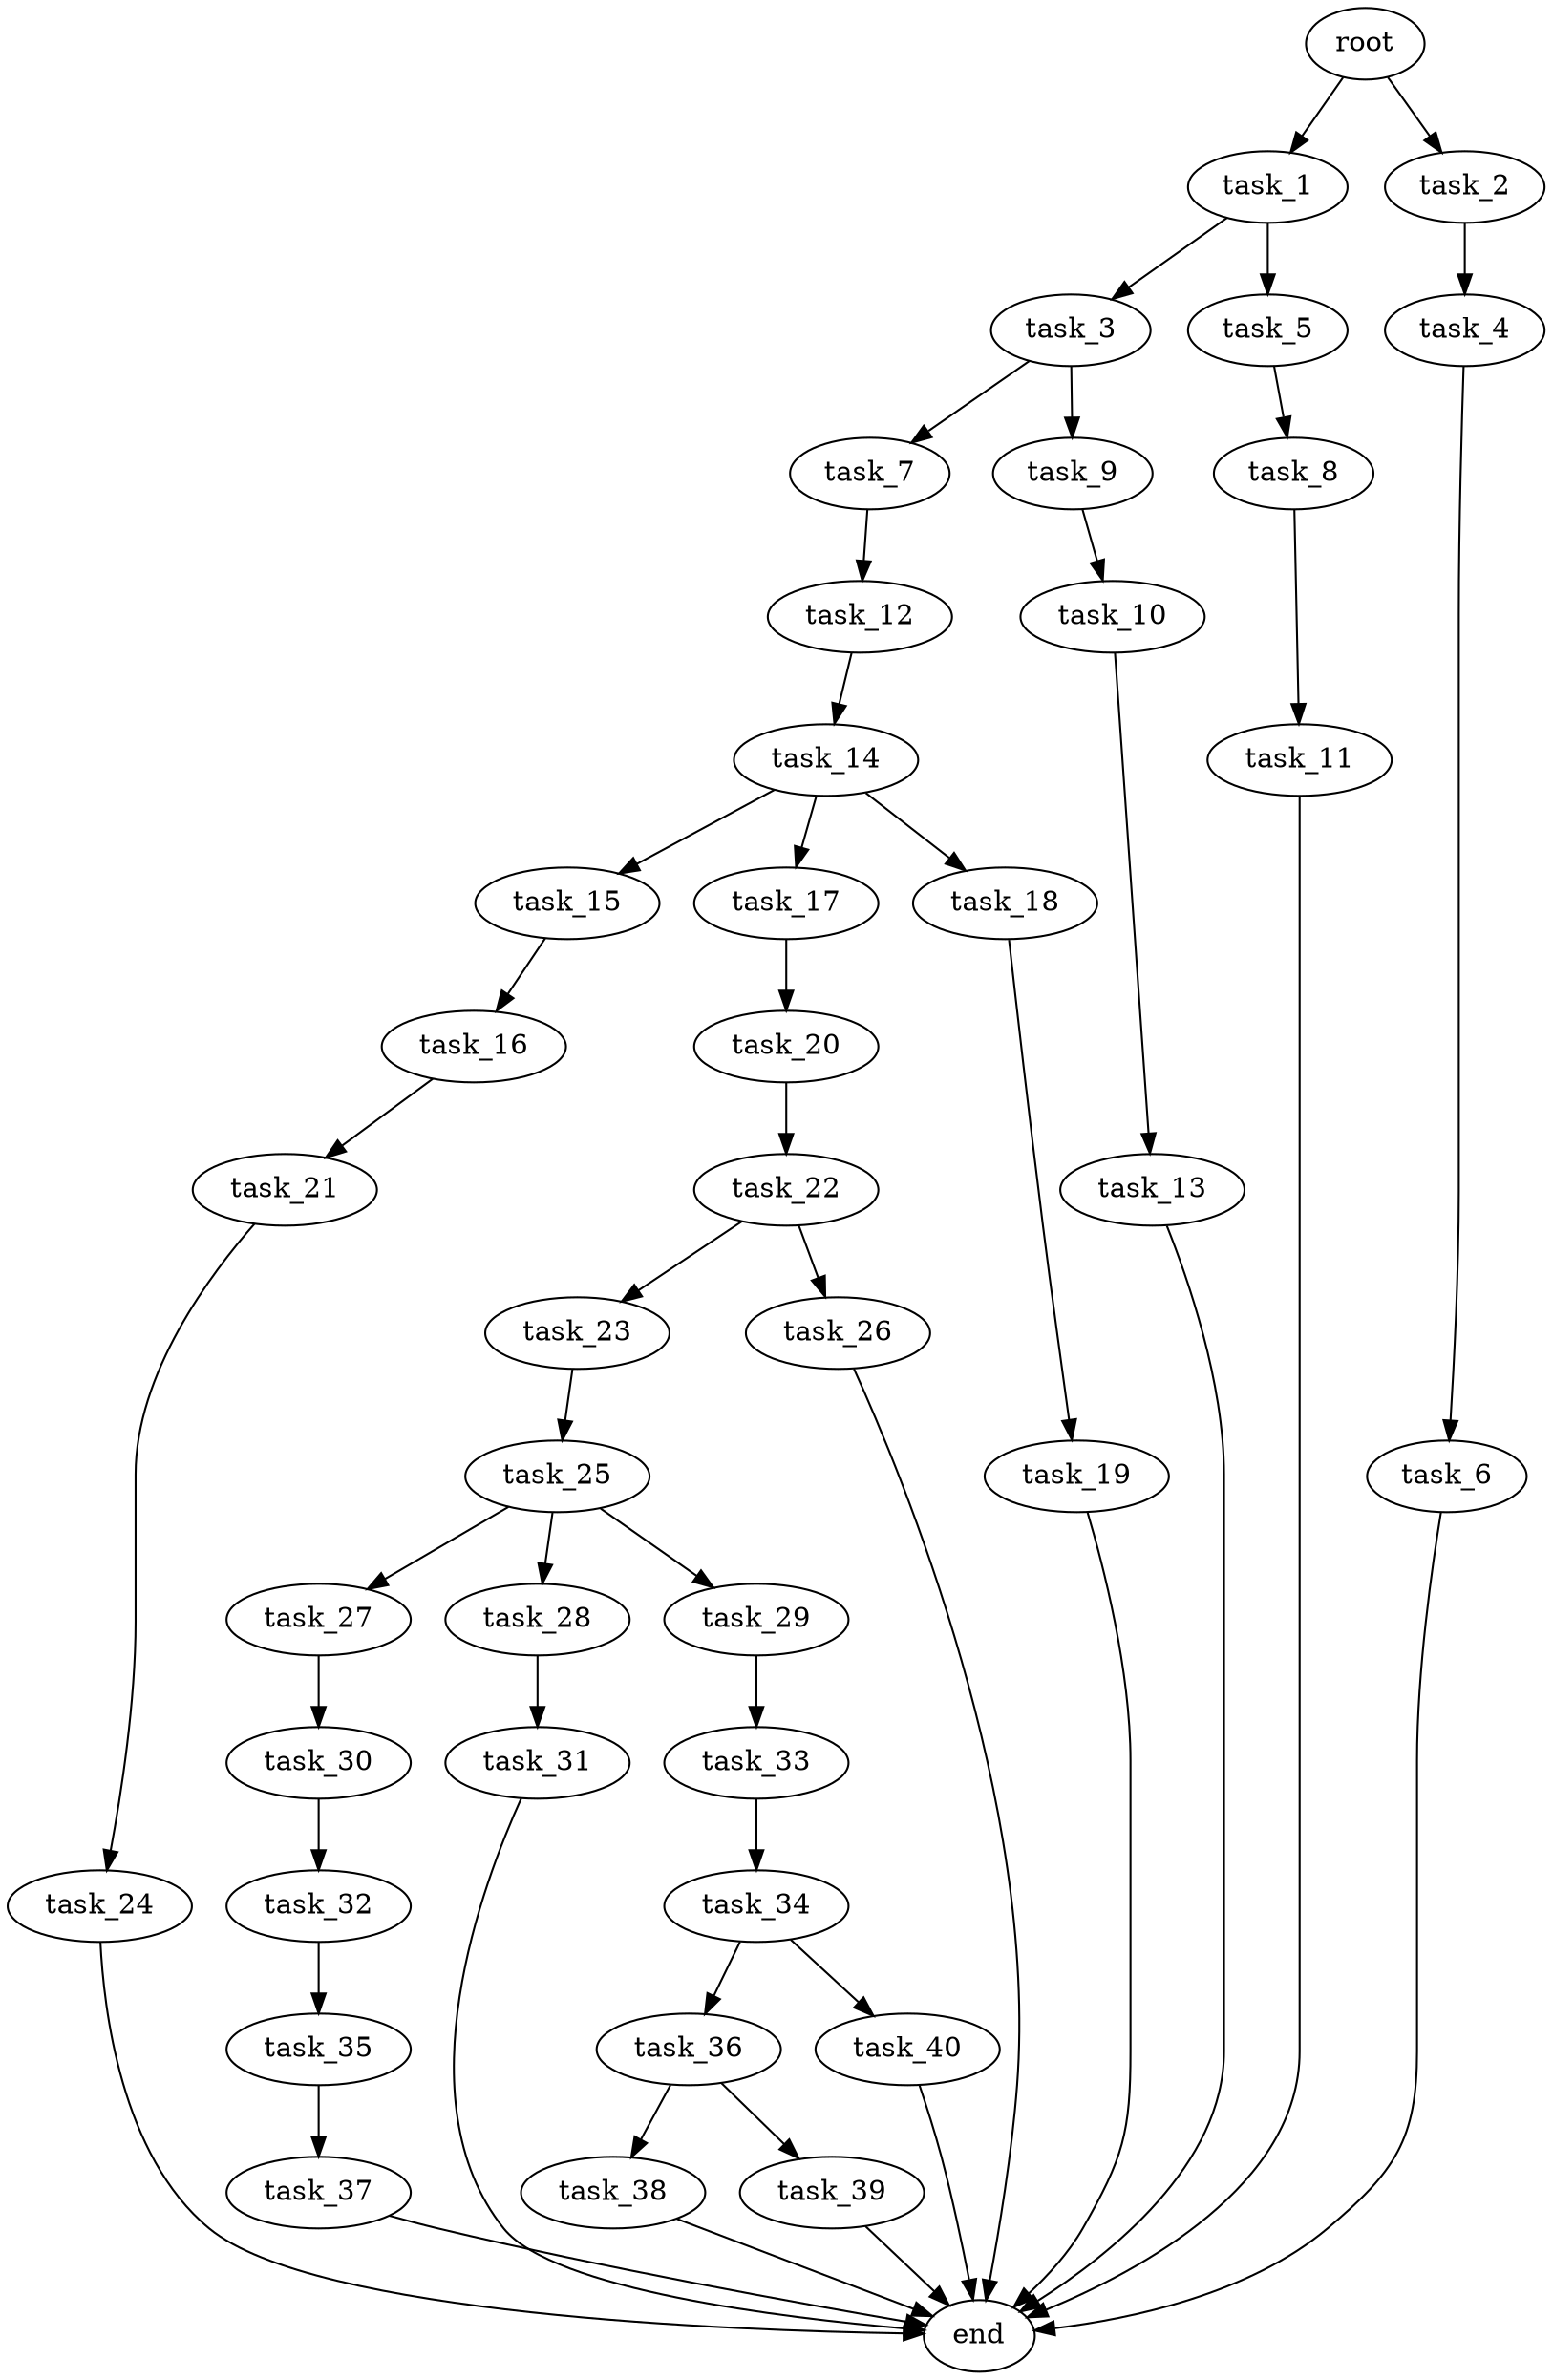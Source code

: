digraph G {
  root [size="0.000000e+00"];
  task_1 [size="4.215180e+09"];
  task_2 [size="9.534910e+09"];
  task_3 [size="3.599656e+09"];
  task_4 [size="6.024832e+09"];
  task_5 [size="1.963635e+09"];
  task_6 [size="1.030686e+08"];
  task_7 [size="1.266203e+09"];
  task_8 [size="6.273400e+09"];
  task_9 [size="1.314446e+08"];
  task_10 [size="3.621207e+08"];
  task_11 [size="2.079369e+09"];
  task_12 [size="5.080260e+08"];
  task_13 [size="9.371109e+09"];
  task_14 [size="6.959090e+09"];
  task_15 [size="2.190956e+09"];
  task_16 [size="1.312874e+09"];
  task_17 [size="7.169678e+09"];
  task_18 [size="4.980772e+09"];
  task_19 [size="8.505014e+09"];
  task_20 [size="1.272794e+09"];
  task_21 [size="8.758229e+09"];
  task_22 [size="2.437749e+09"];
  task_23 [size="7.178805e+09"];
  task_24 [size="4.152469e+08"];
  task_25 [size="7.768684e+09"];
  task_26 [size="1.307297e+09"];
  task_27 [size="9.362770e+08"];
  task_28 [size="3.355316e+09"];
  task_29 [size="4.713013e+08"];
  task_30 [size="2.535403e+09"];
  task_31 [size="1.971217e+09"];
  task_32 [size="6.822137e+09"];
  task_33 [size="8.248960e+09"];
  task_34 [size="3.444999e+09"];
  task_35 [size="7.930679e+09"];
  task_36 [size="2.308860e+09"];
  task_37 [size="8.281940e+09"];
  task_38 [size="4.569724e+09"];
  task_39 [size="3.559233e+09"];
  task_40 [size="9.031031e+09"];
  end [size="0.000000e+00"];

  root -> task_1 [size="1.000000e-12"];
  root -> task_2 [size="1.000000e-12"];
  task_1 -> task_3 [size="3.599656e+08"];
  task_1 -> task_5 [size="1.963635e+08"];
  task_2 -> task_4 [size="6.024832e+08"];
  task_3 -> task_7 [size="1.266203e+08"];
  task_3 -> task_9 [size="1.314446e+07"];
  task_4 -> task_6 [size="1.030686e+07"];
  task_5 -> task_8 [size="6.273400e+08"];
  task_6 -> end [size="1.000000e-12"];
  task_7 -> task_12 [size="5.080260e+07"];
  task_8 -> task_11 [size="2.079369e+08"];
  task_9 -> task_10 [size="3.621207e+07"];
  task_10 -> task_13 [size="9.371109e+08"];
  task_11 -> end [size="1.000000e-12"];
  task_12 -> task_14 [size="6.959090e+08"];
  task_13 -> end [size="1.000000e-12"];
  task_14 -> task_15 [size="2.190956e+08"];
  task_14 -> task_17 [size="7.169678e+08"];
  task_14 -> task_18 [size="4.980772e+08"];
  task_15 -> task_16 [size="1.312874e+08"];
  task_16 -> task_21 [size="8.758229e+08"];
  task_17 -> task_20 [size="1.272794e+08"];
  task_18 -> task_19 [size="8.505014e+08"];
  task_19 -> end [size="1.000000e-12"];
  task_20 -> task_22 [size="2.437749e+08"];
  task_21 -> task_24 [size="4.152469e+07"];
  task_22 -> task_23 [size="7.178805e+08"];
  task_22 -> task_26 [size="1.307297e+08"];
  task_23 -> task_25 [size="7.768684e+08"];
  task_24 -> end [size="1.000000e-12"];
  task_25 -> task_27 [size="9.362770e+07"];
  task_25 -> task_28 [size="3.355316e+08"];
  task_25 -> task_29 [size="4.713013e+07"];
  task_26 -> end [size="1.000000e-12"];
  task_27 -> task_30 [size="2.535403e+08"];
  task_28 -> task_31 [size="1.971217e+08"];
  task_29 -> task_33 [size="8.248960e+08"];
  task_30 -> task_32 [size="6.822137e+08"];
  task_31 -> end [size="1.000000e-12"];
  task_32 -> task_35 [size="7.930679e+08"];
  task_33 -> task_34 [size="3.444999e+08"];
  task_34 -> task_36 [size="2.308860e+08"];
  task_34 -> task_40 [size="9.031031e+08"];
  task_35 -> task_37 [size="8.281940e+08"];
  task_36 -> task_38 [size="4.569724e+08"];
  task_36 -> task_39 [size="3.559233e+08"];
  task_37 -> end [size="1.000000e-12"];
  task_38 -> end [size="1.000000e-12"];
  task_39 -> end [size="1.000000e-12"];
  task_40 -> end [size="1.000000e-12"];
}

